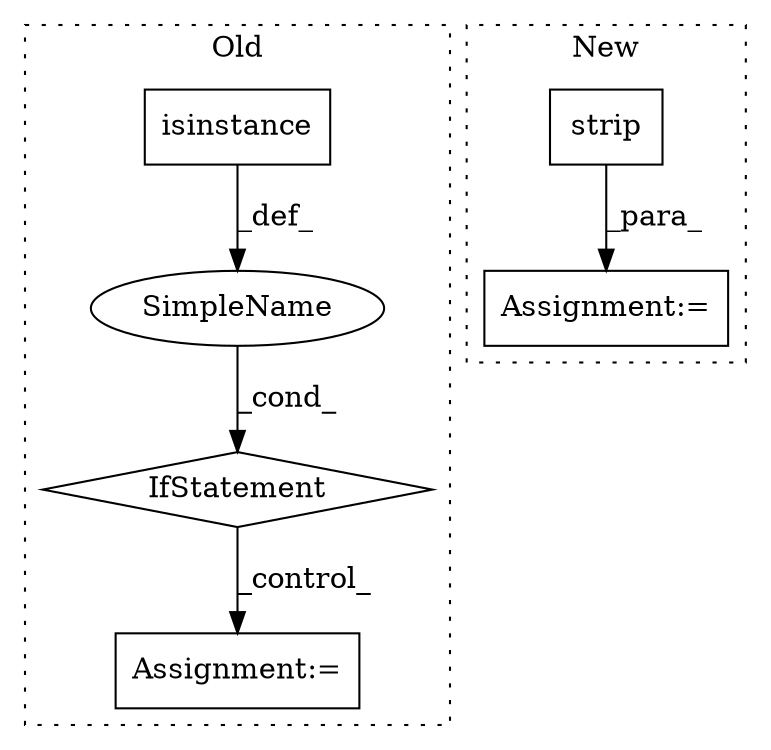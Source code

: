 digraph G {
subgraph cluster0 {
1 [label="isinstance" a="32" s="8941,8964" l="11,1" shape="box"];
3 [label="IfStatement" a="25" s="8937,8965" l="4,2" shape="diamond"];
4 [label="Assignment:=" a="7" s="8980" l="1" shape="box"];
5 [label="SimpleName" a="42" s="" l="" shape="ellipse"];
label = "Old";
style="dotted";
}
subgraph cluster1 {
2 [label="strip" a="32" s="8969" l="7" shape="box"];
6 [label="Assignment:=" a="7" s="8946" l="1" shape="box"];
label = "New";
style="dotted";
}
1 -> 5 [label="_def_"];
2 -> 6 [label="_para_"];
3 -> 4 [label="_control_"];
5 -> 3 [label="_cond_"];
}